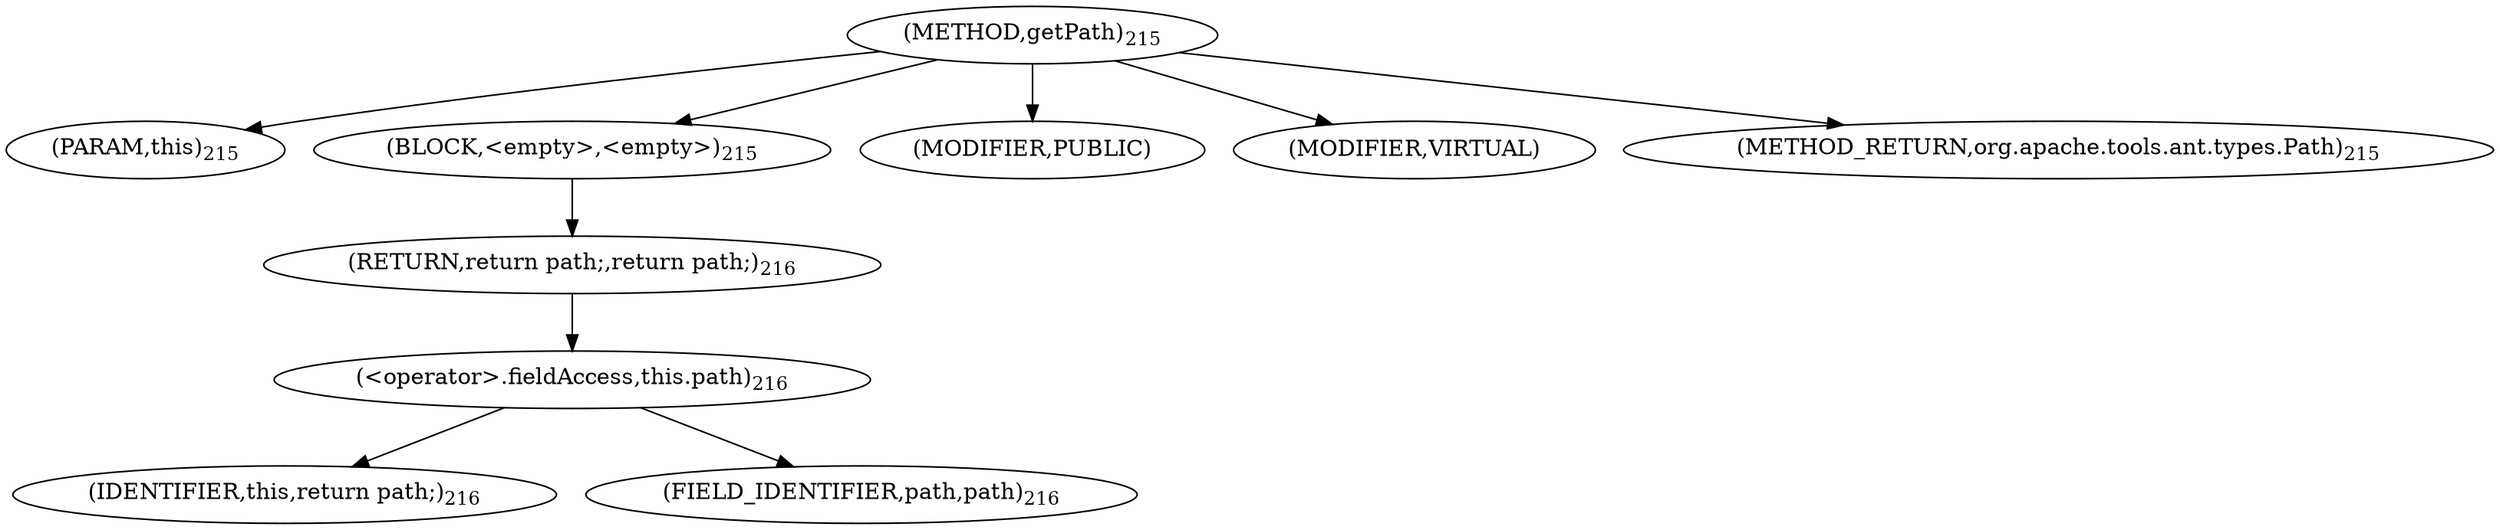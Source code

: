 digraph "getPath" {  
"532" [label = <(METHOD,getPath)<SUB>215</SUB>> ]
"533" [label = <(PARAM,this)<SUB>215</SUB>> ]
"534" [label = <(BLOCK,&lt;empty&gt;,&lt;empty&gt;)<SUB>215</SUB>> ]
"535" [label = <(RETURN,return path;,return path;)<SUB>216</SUB>> ]
"536" [label = <(&lt;operator&gt;.fieldAccess,this.path)<SUB>216</SUB>> ]
"537" [label = <(IDENTIFIER,this,return path;)<SUB>216</SUB>> ]
"538" [label = <(FIELD_IDENTIFIER,path,path)<SUB>216</SUB>> ]
"539" [label = <(MODIFIER,PUBLIC)> ]
"540" [label = <(MODIFIER,VIRTUAL)> ]
"541" [label = <(METHOD_RETURN,org.apache.tools.ant.types.Path)<SUB>215</SUB>> ]
  "532" -> "533" 
  "532" -> "534" 
  "532" -> "539" 
  "532" -> "540" 
  "532" -> "541" 
  "534" -> "535" 
  "535" -> "536" 
  "536" -> "537" 
  "536" -> "538" 
}
